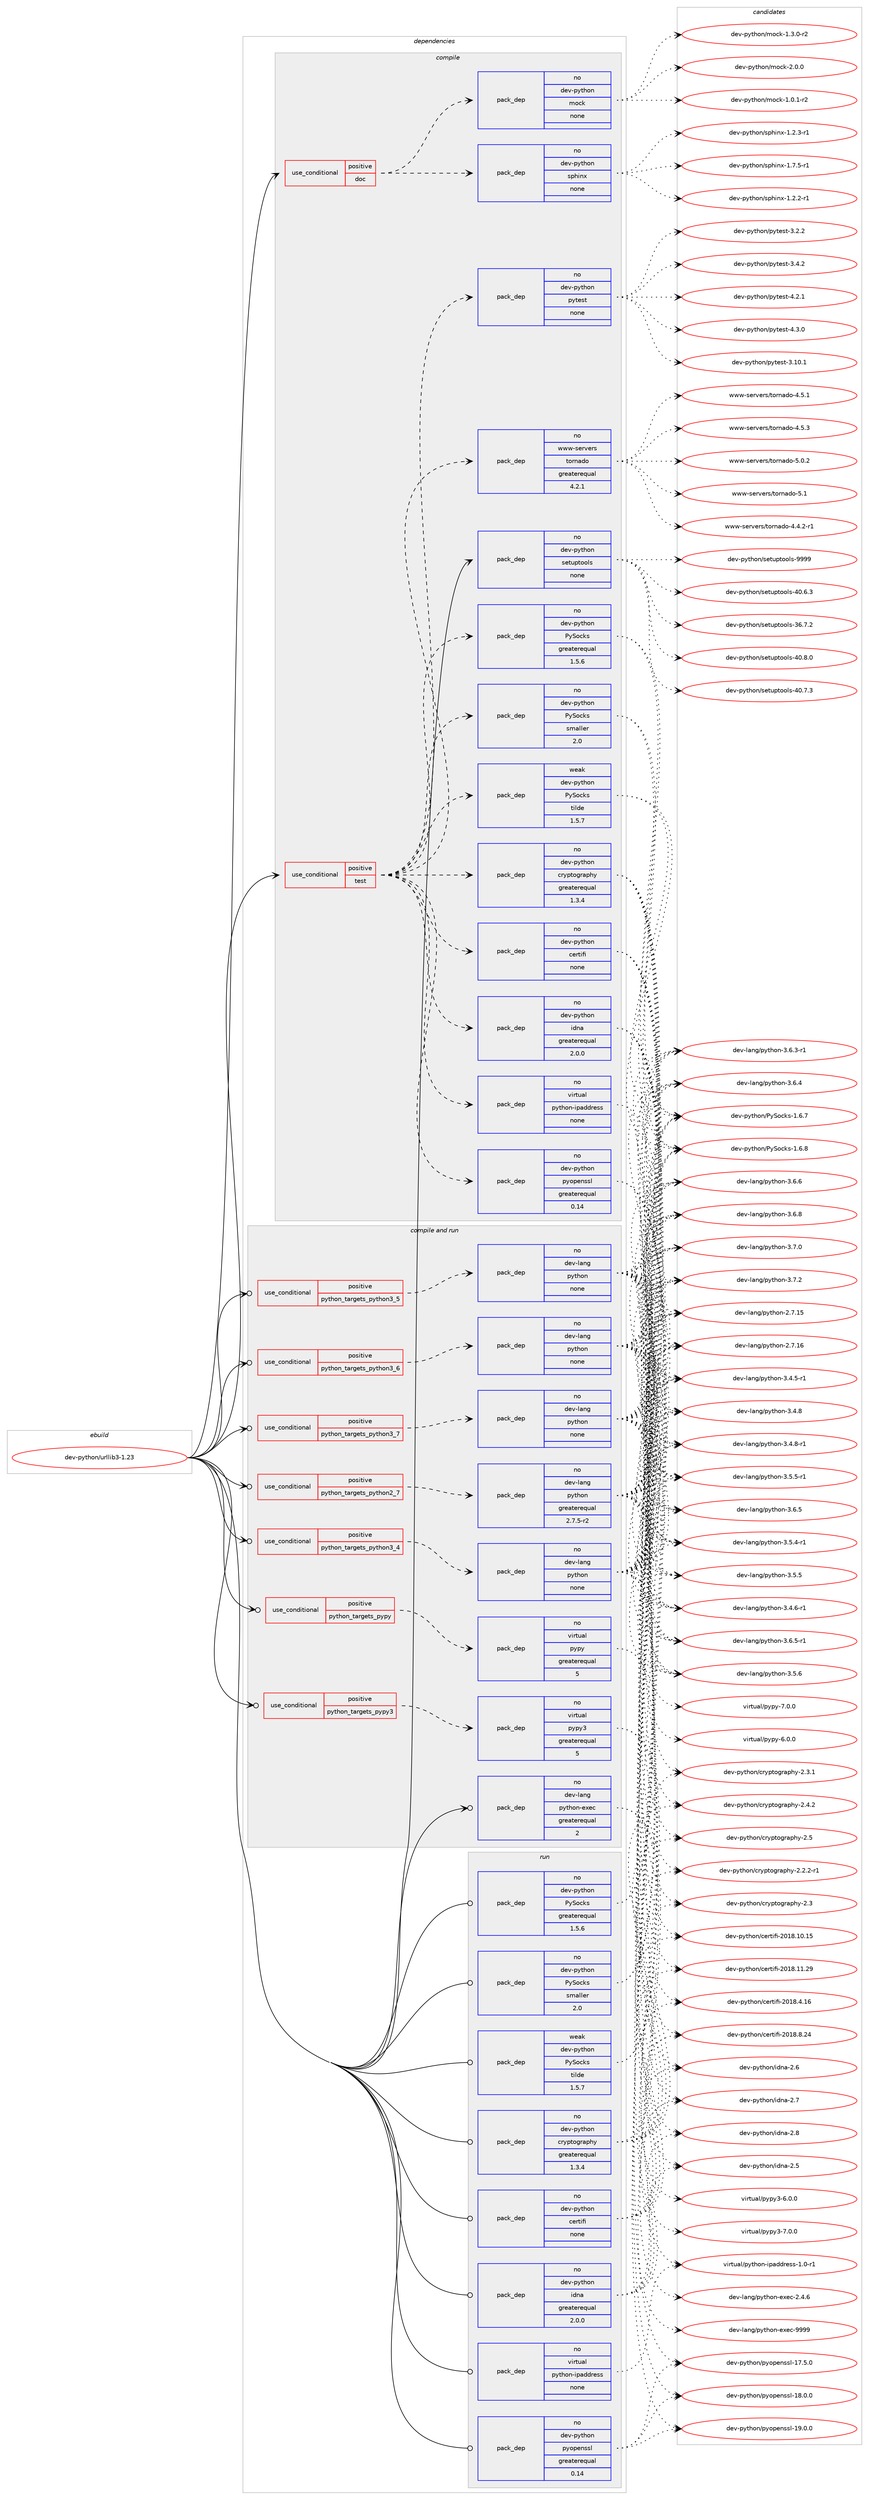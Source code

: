 digraph prolog {

# *************
# Graph options
# *************

newrank=true;
concentrate=true;
compound=true;
graph [rankdir=LR,fontname=Helvetica,fontsize=10,ranksep=1.5];#, ranksep=2.5, nodesep=0.2];
edge  [arrowhead=vee];
node  [fontname=Helvetica,fontsize=10];

# **********
# The ebuild
# **********

subgraph cluster_leftcol {
color=gray;
rank=same;
label=<<i>ebuild</i>>;
id [label="dev-python/urllib3-1.23", color=red, width=4, href="../dev-python/urllib3-1.23.svg"];
}

# ****************
# The dependencies
# ****************

subgraph cluster_midcol {
color=gray;
label=<<i>dependencies</i>>;
subgraph cluster_compile {
fillcolor="#eeeeee";
style=filled;
label=<<i>compile</i>>;
subgraph cond386317 {
dependency1446464 [label=<<TABLE BORDER="0" CELLBORDER="1" CELLSPACING="0" CELLPADDING="4"><TR><TD ROWSPAN="3" CELLPADDING="10">use_conditional</TD></TR><TR><TD>positive</TD></TR><TR><TD>doc</TD></TR></TABLE>>, shape=none, color=red];
subgraph pack1036778 {
dependency1446465 [label=<<TABLE BORDER="0" CELLBORDER="1" CELLSPACING="0" CELLPADDING="4" WIDTH="220"><TR><TD ROWSPAN="6" CELLPADDING="30">pack_dep</TD></TR><TR><TD WIDTH="110">no</TD></TR><TR><TD>dev-python</TD></TR><TR><TD>mock</TD></TR><TR><TD>none</TD></TR><TR><TD></TD></TR></TABLE>>, shape=none, color=blue];
}
dependency1446464:e -> dependency1446465:w [weight=20,style="dashed",arrowhead="vee"];
subgraph pack1036779 {
dependency1446466 [label=<<TABLE BORDER="0" CELLBORDER="1" CELLSPACING="0" CELLPADDING="4" WIDTH="220"><TR><TD ROWSPAN="6" CELLPADDING="30">pack_dep</TD></TR><TR><TD WIDTH="110">no</TD></TR><TR><TD>dev-python</TD></TR><TR><TD>sphinx</TD></TR><TR><TD>none</TD></TR><TR><TD></TD></TR></TABLE>>, shape=none, color=blue];
}
dependency1446464:e -> dependency1446466:w [weight=20,style="dashed",arrowhead="vee"];
}
id:e -> dependency1446464:w [weight=20,style="solid",arrowhead="vee"];
subgraph cond386318 {
dependency1446467 [label=<<TABLE BORDER="0" CELLBORDER="1" CELLSPACING="0" CELLPADDING="4"><TR><TD ROWSPAN="3" CELLPADDING="10">use_conditional</TD></TR><TR><TD>positive</TD></TR><TR><TD>test</TD></TR></TABLE>>, shape=none, color=red];
subgraph pack1036780 {
dependency1446468 [label=<<TABLE BORDER="0" CELLBORDER="1" CELLSPACING="0" CELLPADDING="4" WIDTH="220"><TR><TD ROWSPAN="6" CELLPADDING="30">pack_dep</TD></TR><TR><TD WIDTH="110">no</TD></TR><TR><TD>dev-python</TD></TR><TR><TD>PySocks</TD></TR><TR><TD>greaterequal</TD></TR><TR><TD>1.5.6</TD></TR></TABLE>>, shape=none, color=blue];
}
dependency1446467:e -> dependency1446468:w [weight=20,style="dashed",arrowhead="vee"];
subgraph pack1036781 {
dependency1446469 [label=<<TABLE BORDER="0" CELLBORDER="1" CELLSPACING="0" CELLPADDING="4" WIDTH="220"><TR><TD ROWSPAN="6" CELLPADDING="30">pack_dep</TD></TR><TR><TD WIDTH="110">weak</TD></TR><TR><TD>dev-python</TD></TR><TR><TD>PySocks</TD></TR><TR><TD>tilde</TD></TR><TR><TD>1.5.7</TD></TR></TABLE>>, shape=none, color=blue];
}
dependency1446467:e -> dependency1446469:w [weight=20,style="dashed",arrowhead="vee"];
subgraph pack1036782 {
dependency1446470 [label=<<TABLE BORDER="0" CELLBORDER="1" CELLSPACING="0" CELLPADDING="4" WIDTH="220"><TR><TD ROWSPAN="6" CELLPADDING="30">pack_dep</TD></TR><TR><TD WIDTH="110">no</TD></TR><TR><TD>dev-python</TD></TR><TR><TD>PySocks</TD></TR><TR><TD>smaller</TD></TR><TR><TD>2.0</TD></TR></TABLE>>, shape=none, color=blue];
}
dependency1446467:e -> dependency1446470:w [weight=20,style="dashed",arrowhead="vee"];
subgraph pack1036783 {
dependency1446471 [label=<<TABLE BORDER="0" CELLBORDER="1" CELLSPACING="0" CELLPADDING="4" WIDTH="220"><TR><TD ROWSPAN="6" CELLPADDING="30">pack_dep</TD></TR><TR><TD WIDTH="110">no</TD></TR><TR><TD>dev-python</TD></TR><TR><TD>certifi</TD></TR><TR><TD>none</TD></TR><TR><TD></TD></TR></TABLE>>, shape=none, color=blue];
}
dependency1446467:e -> dependency1446471:w [weight=20,style="dashed",arrowhead="vee"];
subgraph pack1036784 {
dependency1446472 [label=<<TABLE BORDER="0" CELLBORDER="1" CELLSPACING="0" CELLPADDING="4" WIDTH="220"><TR><TD ROWSPAN="6" CELLPADDING="30">pack_dep</TD></TR><TR><TD WIDTH="110">no</TD></TR><TR><TD>dev-python</TD></TR><TR><TD>cryptography</TD></TR><TR><TD>greaterequal</TD></TR><TR><TD>1.3.4</TD></TR></TABLE>>, shape=none, color=blue];
}
dependency1446467:e -> dependency1446472:w [weight=20,style="dashed",arrowhead="vee"];
subgraph pack1036785 {
dependency1446473 [label=<<TABLE BORDER="0" CELLBORDER="1" CELLSPACING="0" CELLPADDING="4" WIDTH="220"><TR><TD ROWSPAN="6" CELLPADDING="30">pack_dep</TD></TR><TR><TD WIDTH="110">no</TD></TR><TR><TD>dev-python</TD></TR><TR><TD>pyopenssl</TD></TR><TR><TD>greaterequal</TD></TR><TR><TD>0.14</TD></TR></TABLE>>, shape=none, color=blue];
}
dependency1446467:e -> dependency1446473:w [weight=20,style="dashed",arrowhead="vee"];
subgraph pack1036786 {
dependency1446474 [label=<<TABLE BORDER="0" CELLBORDER="1" CELLSPACING="0" CELLPADDING="4" WIDTH="220"><TR><TD ROWSPAN="6" CELLPADDING="30">pack_dep</TD></TR><TR><TD WIDTH="110">no</TD></TR><TR><TD>dev-python</TD></TR><TR><TD>idna</TD></TR><TR><TD>greaterequal</TD></TR><TR><TD>2.0.0</TD></TR></TABLE>>, shape=none, color=blue];
}
dependency1446467:e -> dependency1446474:w [weight=20,style="dashed",arrowhead="vee"];
subgraph pack1036787 {
dependency1446475 [label=<<TABLE BORDER="0" CELLBORDER="1" CELLSPACING="0" CELLPADDING="4" WIDTH="220"><TR><TD ROWSPAN="6" CELLPADDING="30">pack_dep</TD></TR><TR><TD WIDTH="110">no</TD></TR><TR><TD>virtual</TD></TR><TR><TD>python-ipaddress</TD></TR><TR><TD>none</TD></TR><TR><TD></TD></TR></TABLE>>, shape=none, color=blue];
}
dependency1446467:e -> dependency1446475:w [weight=20,style="dashed",arrowhead="vee"];
subgraph pack1036788 {
dependency1446476 [label=<<TABLE BORDER="0" CELLBORDER="1" CELLSPACING="0" CELLPADDING="4" WIDTH="220"><TR><TD ROWSPAN="6" CELLPADDING="30">pack_dep</TD></TR><TR><TD WIDTH="110">no</TD></TR><TR><TD>www-servers</TD></TR><TR><TD>tornado</TD></TR><TR><TD>greaterequal</TD></TR><TR><TD>4.2.1</TD></TR></TABLE>>, shape=none, color=blue];
}
dependency1446467:e -> dependency1446476:w [weight=20,style="dashed",arrowhead="vee"];
subgraph pack1036789 {
dependency1446477 [label=<<TABLE BORDER="0" CELLBORDER="1" CELLSPACING="0" CELLPADDING="4" WIDTH="220"><TR><TD ROWSPAN="6" CELLPADDING="30">pack_dep</TD></TR><TR><TD WIDTH="110">no</TD></TR><TR><TD>dev-python</TD></TR><TR><TD>pytest</TD></TR><TR><TD>none</TD></TR><TR><TD></TD></TR></TABLE>>, shape=none, color=blue];
}
dependency1446467:e -> dependency1446477:w [weight=20,style="dashed",arrowhead="vee"];
}
id:e -> dependency1446467:w [weight=20,style="solid",arrowhead="vee"];
subgraph pack1036790 {
dependency1446478 [label=<<TABLE BORDER="0" CELLBORDER="1" CELLSPACING="0" CELLPADDING="4" WIDTH="220"><TR><TD ROWSPAN="6" CELLPADDING="30">pack_dep</TD></TR><TR><TD WIDTH="110">no</TD></TR><TR><TD>dev-python</TD></TR><TR><TD>setuptools</TD></TR><TR><TD>none</TD></TR><TR><TD></TD></TR></TABLE>>, shape=none, color=blue];
}
id:e -> dependency1446478:w [weight=20,style="solid",arrowhead="vee"];
}
subgraph cluster_compileandrun {
fillcolor="#eeeeee";
style=filled;
label=<<i>compile and run</i>>;
subgraph cond386319 {
dependency1446479 [label=<<TABLE BORDER="0" CELLBORDER="1" CELLSPACING="0" CELLPADDING="4"><TR><TD ROWSPAN="3" CELLPADDING="10">use_conditional</TD></TR><TR><TD>positive</TD></TR><TR><TD>python_targets_pypy</TD></TR></TABLE>>, shape=none, color=red];
subgraph pack1036791 {
dependency1446480 [label=<<TABLE BORDER="0" CELLBORDER="1" CELLSPACING="0" CELLPADDING="4" WIDTH="220"><TR><TD ROWSPAN="6" CELLPADDING="30">pack_dep</TD></TR><TR><TD WIDTH="110">no</TD></TR><TR><TD>virtual</TD></TR><TR><TD>pypy</TD></TR><TR><TD>greaterequal</TD></TR><TR><TD>5</TD></TR></TABLE>>, shape=none, color=blue];
}
dependency1446479:e -> dependency1446480:w [weight=20,style="dashed",arrowhead="vee"];
}
id:e -> dependency1446479:w [weight=20,style="solid",arrowhead="odotvee"];
subgraph cond386320 {
dependency1446481 [label=<<TABLE BORDER="0" CELLBORDER="1" CELLSPACING="0" CELLPADDING="4"><TR><TD ROWSPAN="3" CELLPADDING="10">use_conditional</TD></TR><TR><TD>positive</TD></TR><TR><TD>python_targets_pypy3</TD></TR></TABLE>>, shape=none, color=red];
subgraph pack1036792 {
dependency1446482 [label=<<TABLE BORDER="0" CELLBORDER="1" CELLSPACING="0" CELLPADDING="4" WIDTH="220"><TR><TD ROWSPAN="6" CELLPADDING="30">pack_dep</TD></TR><TR><TD WIDTH="110">no</TD></TR><TR><TD>virtual</TD></TR><TR><TD>pypy3</TD></TR><TR><TD>greaterequal</TD></TR><TR><TD>5</TD></TR></TABLE>>, shape=none, color=blue];
}
dependency1446481:e -> dependency1446482:w [weight=20,style="dashed",arrowhead="vee"];
}
id:e -> dependency1446481:w [weight=20,style="solid",arrowhead="odotvee"];
subgraph cond386321 {
dependency1446483 [label=<<TABLE BORDER="0" CELLBORDER="1" CELLSPACING="0" CELLPADDING="4"><TR><TD ROWSPAN="3" CELLPADDING="10">use_conditional</TD></TR><TR><TD>positive</TD></TR><TR><TD>python_targets_python2_7</TD></TR></TABLE>>, shape=none, color=red];
subgraph pack1036793 {
dependency1446484 [label=<<TABLE BORDER="0" CELLBORDER="1" CELLSPACING="0" CELLPADDING="4" WIDTH="220"><TR><TD ROWSPAN="6" CELLPADDING="30">pack_dep</TD></TR><TR><TD WIDTH="110">no</TD></TR><TR><TD>dev-lang</TD></TR><TR><TD>python</TD></TR><TR><TD>greaterequal</TD></TR><TR><TD>2.7.5-r2</TD></TR></TABLE>>, shape=none, color=blue];
}
dependency1446483:e -> dependency1446484:w [weight=20,style="dashed",arrowhead="vee"];
}
id:e -> dependency1446483:w [weight=20,style="solid",arrowhead="odotvee"];
subgraph cond386322 {
dependency1446485 [label=<<TABLE BORDER="0" CELLBORDER="1" CELLSPACING="0" CELLPADDING="4"><TR><TD ROWSPAN="3" CELLPADDING="10">use_conditional</TD></TR><TR><TD>positive</TD></TR><TR><TD>python_targets_python3_4</TD></TR></TABLE>>, shape=none, color=red];
subgraph pack1036794 {
dependency1446486 [label=<<TABLE BORDER="0" CELLBORDER="1" CELLSPACING="0" CELLPADDING="4" WIDTH="220"><TR><TD ROWSPAN="6" CELLPADDING="30">pack_dep</TD></TR><TR><TD WIDTH="110">no</TD></TR><TR><TD>dev-lang</TD></TR><TR><TD>python</TD></TR><TR><TD>none</TD></TR><TR><TD></TD></TR></TABLE>>, shape=none, color=blue];
}
dependency1446485:e -> dependency1446486:w [weight=20,style="dashed",arrowhead="vee"];
}
id:e -> dependency1446485:w [weight=20,style="solid",arrowhead="odotvee"];
subgraph cond386323 {
dependency1446487 [label=<<TABLE BORDER="0" CELLBORDER="1" CELLSPACING="0" CELLPADDING="4"><TR><TD ROWSPAN="3" CELLPADDING="10">use_conditional</TD></TR><TR><TD>positive</TD></TR><TR><TD>python_targets_python3_5</TD></TR></TABLE>>, shape=none, color=red];
subgraph pack1036795 {
dependency1446488 [label=<<TABLE BORDER="0" CELLBORDER="1" CELLSPACING="0" CELLPADDING="4" WIDTH="220"><TR><TD ROWSPAN="6" CELLPADDING="30">pack_dep</TD></TR><TR><TD WIDTH="110">no</TD></TR><TR><TD>dev-lang</TD></TR><TR><TD>python</TD></TR><TR><TD>none</TD></TR><TR><TD></TD></TR></TABLE>>, shape=none, color=blue];
}
dependency1446487:e -> dependency1446488:w [weight=20,style="dashed",arrowhead="vee"];
}
id:e -> dependency1446487:w [weight=20,style="solid",arrowhead="odotvee"];
subgraph cond386324 {
dependency1446489 [label=<<TABLE BORDER="0" CELLBORDER="1" CELLSPACING="0" CELLPADDING="4"><TR><TD ROWSPAN="3" CELLPADDING="10">use_conditional</TD></TR><TR><TD>positive</TD></TR><TR><TD>python_targets_python3_6</TD></TR></TABLE>>, shape=none, color=red];
subgraph pack1036796 {
dependency1446490 [label=<<TABLE BORDER="0" CELLBORDER="1" CELLSPACING="0" CELLPADDING="4" WIDTH="220"><TR><TD ROWSPAN="6" CELLPADDING="30">pack_dep</TD></TR><TR><TD WIDTH="110">no</TD></TR><TR><TD>dev-lang</TD></TR><TR><TD>python</TD></TR><TR><TD>none</TD></TR><TR><TD></TD></TR></TABLE>>, shape=none, color=blue];
}
dependency1446489:e -> dependency1446490:w [weight=20,style="dashed",arrowhead="vee"];
}
id:e -> dependency1446489:w [weight=20,style="solid",arrowhead="odotvee"];
subgraph cond386325 {
dependency1446491 [label=<<TABLE BORDER="0" CELLBORDER="1" CELLSPACING="0" CELLPADDING="4"><TR><TD ROWSPAN="3" CELLPADDING="10">use_conditional</TD></TR><TR><TD>positive</TD></TR><TR><TD>python_targets_python3_7</TD></TR></TABLE>>, shape=none, color=red];
subgraph pack1036797 {
dependency1446492 [label=<<TABLE BORDER="0" CELLBORDER="1" CELLSPACING="0" CELLPADDING="4" WIDTH="220"><TR><TD ROWSPAN="6" CELLPADDING="30">pack_dep</TD></TR><TR><TD WIDTH="110">no</TD></TR><TR><TD>dev-lang</TD></TR><TR><TD>python</TD></TR><TR><TD>none</TD></TR><TR><TD></TD></TR></TABLE>>, shape=none, color=blue];
}
dependency1446491:e -> dependency1446492:w [weight=20,style="dashed",arrowhead="vee"];
}
id:e -> dependency1446491:w [weight=20,style="solid",arrowhead="odotvee"];
subgraph pack1036798 {
dependency1446493 [label=<<TABLE BORDER="0" CELLBORDER="1" CELLSPACING="0" CELLPADDING="4" WIDTH="220"><TR><TD ROWSPAN="6" CELLPADDING="30">pack_dep</TD></TR><TR><TD WIDTH="110">no</TD></TR><TR><TD>dev-lang</TD></TR><TR><TD>python-exec</TD></TR><TR><TD>greaterequal</TD></TR><TR><TD>2</TD></TR></TABLE>>, shape=none, color=blue];
}
id:e -> dependency1446493:w [weight=20,style="solid",arrowhead="odotvee"];
}
subgraph cluster_run {
fillcolor="#eeeeee";
style=filled;
label=<<i>run</i>>;
subgraph pack1036799 {
dependency1446494 [label=<<TABLE BORDER="0" CELLBORDER="1" CELLSPACING="0" CELLPADDING="4" WIDTH="220"><TR><TD ROWSPAN="6" CELLPADDING="30">pack_dep</TD></TR><TR><TD WIDTH="110">no</TD></TR><TR><TD>dev-python</TD></TR><TR><TD>PySocks</TD></TR><TR><TD>greaterequal</TD></TR><TR><TD>1.5.6</TD></TR></TABLE>>, shape=none, color=blue];
}
id:e -> dependency1446494:w [weight=20,style="solid",arrowhead="odot"];
subgraph pack1036800 {
dependency1446495 [label=<<TABLE BORDER="0" CELLBORDER="1" CELLSPACING="0" CELLPADDING="4" WIDTH="220"><TR><TD ROWSPAN="6" CELLPADDING="30">pack_dep</TD></TR><TR><TD WIDTH="110">no</TD></TR><TR><TD>dev-python</TD></TR><TR><TD>PySocks</TD></TR><TR><TD>smaller</TD></TR><TR><TD>2.0</TD></TR></TABLE>>, shape=none, color=blue];
}
id:e -> dependency1446495:w [weight=20,style="solid",arrowhead="odot"];
subgraph pack1036801 {
dependency1446496 [label=<<TABLE BORDER="0" CELLBORDER="1" CELLSPACING="0" CELLPADDING="4" WIDTH="220"><TR><TD ROWSPAN="6" CELLPADDING="30">pack_dep</TD></TR><TR><TD WIDTH="110">no</TD></TR><TR><TD>dev-python</TD></TR><TR><TD>certifi</TD></TR><TR><TD>none</TD></TR><TR><TD></TD></TR></TABLE>>, shape=none, color=blue];
}
id:e -> dependency1446496:w [weight=20,style="solid",arrowhead="odot"];
subgraph pack1036802 {
dependency1446497 [label=<<TABLE BORDER="0" CELLBORDER="1" CELLSPACING="0" CELLPADDING="4" WIDTH="220"><TR><TD ROWSPAN="6" CELLPADDING="30">pack_dep</TD></TR><TR><TD WIDTH="110">no</TD></TR><TR><TD>dev-python</TD></TR><TR><TD>cryptography</TD></TR><TR><TD>greaterequal</TD></TR><TR><TD>1.3.4</TD></TR></TABLE>>, shape=none, color=blue];
}
id:e -> dependency1446497:w [weight=20,style="solid",arrowhead="odot"];
subgraph pack1036803 {
dependency1446498 [label=<<TABLE BORDER="0" CELLBORDER="1" CELLSPACING="0" CELLPADDING="4" WIDTH="220"><TR><TD ROWSPAN="6" CELLPADDING="30">pack_dep</TD></TR><TR><TD WIDTH="110">no</TD></TR><TR><TD>dev-python</TD></TR><TR><TD>idna</TD></TR><TR><TD>greaterequal</TD></TR><TR><TD>2.0.0</TD></TR></TABLE>>, shape=none, color=blue];
}
id:e -> dependency1446498:w [weight=20,style="solid",arrowhead="odot"];
subgraph pack1036804 {
dependency1446499 [label=<<TABLE BORDER="0" CELLBORDER="1" CELLSPACING="0" CELLPADDING="4" WIDTH="220"><TR><TD ROWSPAN="6" CELLPADDING="30">pack_dep</TD></TR><TR><TD WIDTH="110">no</TD></TR><TR><TD>dev-python</TD></TR><TR><TD>pyopenssl</TD></TR><TR><TD>greaterequal</TD></TR><TR><TD>0.14</TD></TR></TABLE>>, shape=none, color=blue];
}
id:e -> dependency1446499:w [weight=20,style="solid",arrowhead="odot"];
subgraph pack1036805 {
dependency1446500 [label=<<TABLE BORDER="0" CELLBORDER="1" CELLSPACING="0" CELLPADDING="4" WIDTH="220"><TR><TD ROWSPAN="6" CELLPADDING="30">pack_dep</TD></TR><TR><TD WIDTH="110">no</TD></TR><TR><TD>virtual</TD></TR><TR><TD>python-ipaddress</TD></TR><TR><TD>none</TD></TR><TR><TD></TD></TR></TABLE>>, shape=none, color=blue];
}
id:e -> dependency1446500:w [weight=20,style="solid",arrowhead="odot"];
subgraph pack1036806 {
dependency1446501 [label=<<TABLE BORDER="0" CELLBORDER="1" CELLSPACING="0" CELLPADDING="4" WIDTH="220"><TR><TD ROWSPAN="6" CELLPADDING="30">pack_dep</TD></TR><TR><TD WIDTH="110">weak</TD></TR><TR><TD>dev-python</TD></TR><TR><TD>PySocks</TD></TR><TR><TD>tilde</TD></TR><TR><TD>1.5.7</TD></TR></TABLE>>, shape=none, color=blue];
}
id:e -> dependency1446501:w [weight=20,style="solid",arrowhead="odot"];
}
}

# **************
# The candidates
# **************

subgraph cluster_choices {
rank=same;
color=gray;
label=<<i>candidates</i>>;

subgraph choice1036778 {
color=black;
nodesep=1;
choice1001011184511212111610411111047109111991074549464846494511450 [label="dev-python/mock-1.0.1-r2", color=red, width=4,href="../dev-python/mock-1.0.1-r2.svg"];
choice1001011184511212111610411111047109111991074549465146484511450 [label="dev-python/mock-1.3.0-r2", color=red, width=4,href="../dev-python/mock-1.3.0-r2.svg"];
choice100101118451121211161041111104710911199107455046484648 [label="dev-python/mock-2.0.0", color=red, width=4,href="../dev-python/mock-2.0.0.svg"];
dependency1446465:e -> choice1001011184511212111610411111047109111991074549464846494511450:w [style=dotted,weight="100"];
dependency1446465:e -> choice1001011184511212111610411111047109111991074549465146484511450:w [style=dotted,weight="100"];
dependency1446465:e -> choice100101118451121211161041111104710911199107455046484648:w [style=dotted,weight="100"];
}
subgraph choice1036779 {
color=black;
nodesep=1;
choice10010111845112121116104111110471151121041051101204549465046504511449 [label="dev-python/sphinx-1.2.2-r1", color=red, width=4,href="../dev-python/sphinx-1.2.2-r1.svg"];
choice10010111845112121116104111110471151121041051101204549465046514511449 [label="dev-python/sphinx-1.2.3-r1", color=red, width=4,href="../dev-python/sphinx-1.2.3-r1.svg"];
choice10010111845112121116104111110471151121041051101204549465546534511449 [label="dev-python/sphinx-1.7.5-r1", color=red, width=4,href="../dev-python/sphinx-1.7.5-r1.svg"];
dependency1446466:e -> choice10010111845112121116104111110471151121041051101204549465046504511449:w [style=dotted,weight="100"];
dependency1446466:e -> choice10010111845112121116104111110471151121041051101204549465046514511449:w [style=dotted,weight="100"];
dependency1446466:e -> choice10010111845112121116104111110471151121041051101204549465546534511449:w [style=dotted,weight="100"];
}
subgraph choice1036780 {
color=black;
nodesep=1;
choice1001011184511212111610411111047801218311199107115454946544655 [label="dev-python/PySocks-1.6.7", color=red, width=4,href="../dev-python/PySocks-1.6.7.svg"];
choice1001011184511212111610411111047801218311199107115454946544656 [label="dev-python/PySocks-1.6.8", color=red, width=4,href="../dev-python/PySocks-1.6.8.svg"];
dependency1446468:e -> choice1001011184511212111610411111047801218311199107115454946544655:w [style=dotted,weight="100"];
dependency1446468:e -> choice1001011184511212111610411111047801218311199107115454946544656:w [style=dotted,weight="100"];
}
subgraph choice1036781 {
color=black;
nodesep=1;
choice1001011184511212111610411111047801218311199107115454946544655 [label="dev-python/PySocks-1.6.7", color=red, width=4,href="../dev-python/PySocks-1.6.7.svg"];
choice1001011184511212111610411111047801218311199107115454946544656 [label="dev-python/PySocks-1.6.8", color=red, width=4,href="../dev-python/PySocks-1.6.8.svg"];
dependency1446469:e -> choice1001011184511212111610411111047801218311199107115454946544655:w [style=dotted,weight="100"];
dependency1446469:e -> choice1001011184511212111610411111047801218311199107115454946544656:w [style=dotted,weight="100"];
}
subgraph choice1036782 {
color=black;
nodesep=1;
choice1001011184511212111610411111047801218311199107115454946544655 [label="dev-python/PySocks-1.6.7", color=red, width=4,href="../dev-python/PySocks-1.6.7.svg"];
choice1001011184511212111610411111047801218311199107115454946544656 [label="dev-python/PySocks-1.6.8", color=red, width=4,href="../dev-python/PySocks-1.6.8.svg"];
dependency1446470:e -> choice1001011184511212111610411111047801218311199107115454946544655:w [style=dotted,weight="100"];
dependency1446470:e -> choice1001011184511212111610411111047801218311199107115454946544656:w [style=dotted,weight="100"];
}
subgraph choice1036783 {
color=black;
nodesep=1;
choice1001011184511212111610411111047991011141161051021054550484956464948464953 [label="dev-python/certifi-2018.10.15", color=red, width=4,href="../dev-python/certifi-2018.10.15.svg"];
choice1001011184511212111610411111047991011141161051021054550484956464949465057 [label="dev-python/certifi-2018.11.29", color=red, width=4,href="../dev-python/certifi-2018.11.29.svg"];
choice10010111845112121116104111110479910111411610510210545504849564652464954 [label="dev-python/certifi-2018.4.16", color=red, width=4,href="../dev-python/certifi-2018.4.16.svg"];
choice10010111845112121116104111110479910111411610510210545504849564656465052 [label="dev-python/certifi-2018.8.24", color=red, width=4,href="../dev-python/certifi-2018.8.24.svg"];
dependency1446471:e -> choice1001011184511212111610411111047991011141161051021054550484956464948464953:w [style=dotted,weight="100"];
dependency1446471:e -> choice1001011184511212111610411111047991011141161051021054550484956464949465057:w [style=dotted,weight="100"];
dependency1446471:e -> choice10010111845112121116104111110479910111411610510210545504849564652464954:w [style=dotted,weight="100"];
dependency1446471:e -> choice10010111845112121116104111110479910111411610510210545504849564656465052:w [style=dotted,weight="100"];
}
subgraph choice1036784 {
color=black;
nodesep=1;
choice100101118451121211161041111104799114121112116111103114971121041214550465046504511449 [label="dev-python/cryptography-2.2.2-r1", color=red, width=4,href="../dev-python/cryptography-2.2.2-r1.svg"];
choice1001011184511212111610411111047991141211121161111031149711210412145504651 [label="dev-python/cryptography-2.3", color=red, width=4,href="../dev-python/cryptography-2.3.svg"];
choice10010111845112121116104111110479911412111211611110311497112104121455046514649 [label="dev-python/cryptography-2.3.1", color=red, width=4,href="../dev-python/cryptography-2.3.1.svg"];
choice10010111845112121116104111110479911412111211611110311497112104121455046524650 [label="dev-python/cryptography-2.4.2", color=red, width=4,href="../dev-python/cryptography-2.4.2.svg"];
choice1001011184511212111610411111047991141211121161111031149711210412145504653 [label="dev-python/cryptography-2.5", color=red, width=4,href="../dev-python/cryptography-2.5.svg"];
dependency1446472:e -> choice100101118451121211161041111104799114121112116111103114971121041214550465046504511449:w [style=dotted,weight="100"];
dependency1446472:e -> choice1001011184511212111610411111047991141211121161111031149711210412145504651:w [style=dotted,weight="100"];
dependency1446472:e -> choice10010111845112121116104111110479911412111211611110311497112104121455046514649:w [style=dotted,weight="100"];
dependency1446472:e -> choice10010111845112121116104111110479911412111211611110311497112104121455046524650:w [style=dotted,weight="100"];
dependency1446472:e -> choice1001011184511212111610411111047991141211121161111031149711210412145504653:w [style=dotted,weight="100"];
}
subgraph choice1036785 {
color=black;
nodesep=1;
choice100101118451121211161041111104711212111111210111011511510845495546534648 [label="dev-python/pyopenssl-17.5.0", color=red, width=4,href="../dev-python/pyopenssl-17.5.0.svg"];
choice100101118451121211161041111104711212111111210111011511510845495646484648 [label="dev-python/pyopenssl-18.0.0", color=red, width=4,href="../dev-python/pyopenssl-18.0.0.svg"];
choice100101118451121211161041111104711212111111210111011511510845495746484648 [label="dev-python/pyopenssl-19.0.0", color=red, width=4,href="../dev-python/pyopenssl-19.0.0.svg"];
dependency1446473:e -> choice100101118451121211161041111104711212111111210111011511510845495546534648:w [style=dotted,weight="100"];
dependency1446473:e -> choice100101118451121211161041111104711212111111210111011511510845495646484648:w [style=dotted,weight="100"];
dependency1446473:e -> choice100101118451121211161041111104711212111111210111011511510845495746484648:w [style=dotted,weight="100"];
}
subgraph choice1036786 {
color=black;
nodesep=1;
choice10010111845112121116104111110471051001109745504653 [label="dev-python/idna-2.5", color=red, width=4,href="../dev-python/idna-2.5.svg"];
choice10010111845112121116104111110471051001109745504654 [label="dev-python/idna-2.6", color=red, width=4,href="../dev-python/idna-2.6.svg"];
choice10010111845112121116104111110471051001109745504655 [label="dev-python/idna-2.7", color=red, width=4,href="../dev-python/idna-2.7.svg"];
choice10010111845112121116104111110471051001109745504656 [label="dev-python/idna-2.8", color=red, width=4,href="../dev-python/idna-2.8.svg"];
dependency1446474:e -> choice10010111845112121116104111110471051001109745504653:w [style=dotted,weight="100"];
dependency1446474:e -> choice10010111845112121116104111110471051001109745504654:w [style=dotted,weight="100"];
dependency1446474:e -> choice10010111845112121116104111110471051001109745504655:w [style=dotted,weight="100"];
dependency1446474:e -> choice10010111845112121116104111110471051001109745504656:w [style=dotted,weight="100"];
}
subgraph choice1036787 {
color=black;
nodesep=1;
choice11810511411611797108471121211161041111104510511297100100114101115115454946484511449 [label="virtual/python-ipaddress-1.0-r1", color=red, width=4,href="../virtual/python-ipaddress-1.0-r1.svg"];
dependency1446475:e -> choice11810511411611797108471121211161041111104510511297100100114101115115454946484511449:w [style=dotted,weight="100"];
}
subgraph choice1036788 {
color=black;
nodesep=1;
choice1191191194511510111411810111411547116111114110971001114552465246504511449 [label="www-servers/tornado-4.4.2-r1", color=red, width=4,href="../www-servers/tornado-4.4.2-r1.svg"];
choice119119119451151011141181011141154711611111411097100111455246534649 [label="www-servers/tornado-4.5.1", color=red, width=4,href="../www-servers/tornado-4.5.1.svg"];
choice119119119451151011141181011141154711611111411097100111455246534651 [label="www-servers/tornado-4.5.3", color=red, width=4,href="../www-servers/tornado-4.5.3.svg"];
choice119119119451151011141181011141154711611111411097100111455346484650 [label="www-servers/tornado-5.0.2", color=red, width=4,href="../www-servers/tornado-5.0.2.svg"];
choice11911911945115101114118101114115471161111141109710011145534649 [label="www-servers/tornado-5.1", color=red, width=4,href="../www-servers/tornado-5.1.svg"];
dependency1446476:e -> choice1191191194511510111411810111411547116111114110971001114552465246504511449:w [style=dotted,weight="100"];
dependency1446476:e -> choice119119119451151011141181011141154711611111411097100111455246534649:w [style=dotted,weight="100"];
dependency1446476:e -> choice119119119451151011141181011141154711611111411097100111455246534651:w [style=dotted,weight="100"];
dependency1446476:e -> choice119119119451151011141181011141154711611111411097100111455346484650:w [style=dotted,weight="100"];
dependency1446476:e -> choice11911911945115101114118101114115471161111141109710011145534649:w [style=dotted,weight="100"];
}
subgraph choice1036789 {
color=black;
nodesep=1;
choice100101118451121211161041111104711212111610111511645514649484649 [label="dev-python/pytest-3.10.1", color=red, width=4,href="../dev-python/pytest-3.10.1.svg"];
choice1001011184511212111610411111047112121116101115116455146504650 [label="dev-python/pytest-3.2.2", color=red, width=4,href="../dev-python/pytest-3.2.2.svg"];
choice1001011184511212111610411111047112121116101115116455146524650 [label="dev-python/pytest-3.4.2", color=red, width=4,href="../dev-python/pytest-3.4.2.svg"];
choice1001011184511212111610411111047112121116101115116455246504649 [label="dev-python/pytest-4.2.1", color=red, width=4,href="../dev-python/pytest-4.2.1.svg"];
choice1001011184511212111610411111047112121116101115116455246514648 [label="dev-python/pytest-4.3.0", color=red, width=4,href="../dev-python/pytest-4.3.0.svg"];
dependency1446477:e -> choice100101118451121211161041111104711212111610111511645514649484649:w [style=dotted,weight="100"];
dependency1446477:e -> choice1001011184511212111610411111047112121116101115116455146504650:w [style=dotted,weight="100"];
dependency1446477:e -> choice1001011184511212111610411111047112121116101115116455146524650:w [style=dotted,weight="100"];
dependency1446477:e -> choice1001011184511212111610411111047112121116101115116455246504649:w [style=dotted,weight="100"];
dependency1446477:e -> choice1001011184511212111610411111047112121116101115116455246514648:w [style=dotted,weight="100"];
}
subgraph choice1036790 {
color=black;
nodesep=1;
choice100101118451121211161041111104711510111611711211611111110811545515446554650 [label="dev-python/setuptools-36.7.2", color=red, width=4,href="../dev-python/setuptools-36.7.2.svg"];
choice100101118451121211161041111104711510111611711211611111110811545524846544651 [label="dev-python/setuptools-40.6.3", color=red, width=4,href="../dev-python/setuptools-40.6.3.svg"];
choice100101118451121211161041111104711510111611711211611111110811545524846554651 [label="dev-python/setuptools-40.7.3", color=red, width=4,href="../dev-python/setuptools-40.7.3.svg"];
choice100101118451121211161041111104711510111611711211611111110811545524846564648 [label="dev-python/setuptools-40.8.0", color=red, width=4,href="../dev-python/setuptools-40.8.0.svg"];
choice10010111845112121116104111110471151011161171121161111111081154557575757 [label="dev-python/setuptools-9999", color=red, width=4,href="../dev-python/setuptools-9999.svg"];
dependency1446478:e -> choice100101118451121211161041111104711510111611711211611111110811545515446554650:w [style=dotted,weight="100"];
dependency1446478:e -> choice100101118451121211161041111104711510111611711211611111110811545524846544651:w [style=dotted,weight="100"];
dependency1446478:e -> choice100101118451121211161041111104711510111611711211611111110811545524846554651:w [style=dotted,weight="100"];
dependency1446478:e -> choice100101118451121211161041111104711510111611711211611111110811545524846564648:w [style=dotted,weight="100"];
dependency1446478:e -> choice10010111845112121116104111110471151011161171121161111111081154557575757:w [style=dotted,weight="100"];
}
subgraph choice1036791 {
color=black;
nodesep=1;
choice1181051141161179710847112121112121455446484648 [label="virtual/pypy-6.0.0", color=red, width=4,href="../virtual/pypy-6.0.0.svg"];
choice1181051141161179710847112121112121455546484648 [label="virtual/pypy-7.0.0", color=red, width=4,href="../virtual/pypy-7.0.0.svg"];
dependency1446480:e -> choice1181051141161179710847112121112121455446484648:w [style=dotted,weight="100"];
dependency1446480:e -> choice1181051141161179710847112121112121455546484648:w [style=dotted,weight="100"];
}
subgraph choice1036792 {
color=black;
nodesep=1;
choice118105114116117971084711212111212151455446484648 [label="virtual/pypy3-6.0.0", color=red, width=4,href="../virtual/pypy3-6.0.0.svg"];
choice118105114116117971084711212111212151455546484648 [label="virtual/pypy3-7.0.0", color=red, width=4,href="../virtual/pypy3-7.0.0.svg"];
dependency1446482:e -> choice118105114116117971084711212111212151455446484648:w [style=dotted,weight="100"];
dependency1446482:e -> choice118105114116117971084711212111212151455546484648:w [style=dotted,weight="100"];
}
subgraph choice1036793 {
color=black;
nodesep=1;
choice10010111845108971101034711212111610411111045504655464953 [label="dev-lang/python-2.7.15", color=red, width=4,href="../dev-lang/python-2.7.15.svg"];
choice10010111845108971101034711212111610411111045504655464954 [label="dev-lang/python-2.7.16", color=red, width=4,href="../dev-lang/python-2.7.16.svg"];
choice1001011184510897110103471121211161041111104551465246534511449 [label="dev-lang/python-3.4.5-r1", color=red, width=4,href="../dev-lang/python-3.4.5-r1.svg"];
choice1001011184510897110103471121211161041111104551465246544511449 [label="dev-lang/python-3.4.6-r1", color=red, width=4,href="../dev-lang/python-3.4.6-r1.svg"];
choice100101118451089711010347112121116104111110455146524656 [label="dev-lang/python-3.4.8", color=red, width=4,href="../dev-lang/python-3.4.8.svg"];
choice1001011184510897110103471121211161041111104551465246564511449 [label="dev-lang/python-3.4.8-r1", color=red, width=4,href="../dev-lang/python-3.4.8-r1.svg"];
choice1001011184510897110103471121211161041111104551465346524511449 [label="dev-lang/python-3.5.4-r1", color=red, width=4,href="../dev-lang/python-3.5.4-r1.svg"];
choice100101118451089711010347112121116104111110455146534653 [label="dev-lang/python-3.5.5", color=red, width=4,href="../dev-lang/python-3.5.5.svg"];
choice1001011184510897110103471121211161041111104551465346534511449 [label="dev-lang/python-3.5.5-r1", color=red, width=4,href="../dev-lang/python-3.5.5-r1.svg"];
choice100101118451089711010347112121116104111110455146534654 [label="dev-lang/python-3.5.6", color=red, width=4,href="../dev-lang/python-3.5.6.svg"];
choice1001011184510897110103471121211161041111104551465446514511449 [label="dev-lang/python-3.6.3-r1", color=red, width=4,href="../dev-lang/python-3.6.3-r1.svg"];
choice100101118451089711010347112121116104111110455146544652 [label="dev-lang/python-3.6.4", color=red, width=4,href="../dev-lang/python-3.6.4.svg"];
choice100101118451089711010347112121116104111110455146544653 [label="dev-lang/python-3.6.5", color=red, width=4,href="../dev-lang/python-3.6.5.svg"];
choice1001011184510897110103471121211161041111104551465446534511449 [label="dev-lang/python-3.6.5-r1", color=red, width=4,href="../dev-lang/python-3.6.5-r1.svg"];
choice100101118451089711010347112121116104111110455146544654 [label="dev-lang/python-3.6.6", color=red, width=4,href="../dev-lang/python-3.6.6.svg"];
choice100101118451089711010347112121116104111110455146544656 [label="dev-lang/python-3.6.8", color=red, width=4,href="../dev-lang/python-3.6.8.svg"];
choice100101118451089711010347112121116104111110455146554648 [label="dev-lang/python-3.7.0", color=red, width=4,href="../dev-lang/python-3.7.0.svg"];
choice100101118451089711010347112121116104111110455146554650 [label="dev-lang/python-3.7.2", color=red, width=4,href="../dev-lang/python-3.7.2.svg"];
dependency1446484:e -> choice10010111845108971101034711212111610411111045504655464953:w [style=dotted,weight="100"];
dependency1446484:e -> choice10010111845108971101034711212111610411111045504655464954:w [style=dotted,weight="100"];
dependency1446484:e -> choice1001011184510897110103471121211161041111104551465246534511449:w [style=dotted,weight="100"];
dependency1446484:e -> choice1001011184510897110103471121211161041111104551465246544511449:w [style=dotted,weight="100"];
dependency1446484:e -> choice100101118451089711010347112121116104111110455146524656:w [style=dotted,weight="100"];
dependency1446484:e -> choice1001011184510897110103471121211161041111104551465246564511449:w [style=dotted,weight="100"];
dependency1446484:e -> choice1001011184510897110103471121211161041111104551465346524511449:w [style=dotted,weight="100"];
dependency1446484:e -> choice100101118451089711010347112121116104111110455146534653:w [style=dotted,weight="100"];
dependency1446484:e -> choice1001011184510897110103471121211161041111104551465346534511449:w [style=dotted,weight="100"];
dependency1446484:e -> choice100101118451089711010347112121116104111110455146534654:w [style=dotted,weight="100"];
dependency1446484:e -> choice1001011184510897110103471121211161041111104551465446514511449:w [style=dotted,weight="100"];
dependency1446484:e -> choice100101118451089711010347112121116104111110455146544652:w [style=dotted,weight="100"];
dependency1446484:e -> choice100101118451089711010347112121116104111110455146544653:w [style=dotted,weight="100"];
dependency1446484:e -> choice1001011184510897110103471121211161041111104551465446534511449:w [style=dotted,weight="100"];
dependency1446484:e -> choice100101118451089711010347112121116104111110455146544654:w [style=dotted,weight="100"];
dependency1446484:e -> choice100101118451089711010347112121116104111110455146544656:w [style=dotted,weight="100"];
dependency1446484:e -> choice100101118451089711010347112121116104111110455146554648:w [style=dotted,weight="100"];
dependency1446484:e -> choice100101118451089711010347112121116104111110455146554650:w [style=dotted,weight="100"];
}
subgraph choice1036794 {
color=black;
nodesep=1;
choice10010111845108971101034711212111610411111045504655464953 [label="dev-lang/python-2.7.15", color=red, width=4,href="../dev-lang/python-2.7.15.svg"];
choice10010111845108971101034711212111610411111045504655464954 [label="dev-lang/python-2.7.16", color=red, width=4,href="../dev-lang/python-2.7.16.svg"];
choice1001011184510897110103471121211161041111104551465246534511449 [label="dev-lang/python-3.4.5-r1", color=red, width=4,href="../dev-lang/python-3.4.5-r1.svg"];
choice1001011184510897110103471121211161041111104551465246544511449 [label="dev-lang/python-3.4.6-r1", color=red, width=4,href="../dev-lang/python-3.4.6-r1.svg"];
choice100101118451089711010347112121116104111110455146524656 [label="dev-lang/python-3.4.8", color=red, width=4,href="../dev-lang/python-3.4.8.svg"];
choice1001011184510897110103471121211161041111104551465246564511449 [label="dev-lang/python-3.4.8-r1", color=red, width=4,href="../dev-lang/python-3.4.8-r1.svg"];
choice1001011184510897110103471121211161041111104551465346524511449 [label="dev-lang/python-3.5.4-r1", color=red, width=4,href="../dev-lang/python-3.5.4-r1.svg"];
choice100101118451089711010347112121116104111110455146534653 [label="dev-lang/python-3.5.5", color=red, width=4,href="../dev-lang/python-3.5.5.svg"];
choice1001011184510897110103471121211161041111104551465346534511449 [label="dev-lang/python-3.5.5-r1", color=red, width=4,href="../dev-lang/python-3.5.5-r1.svg"];
choice100101118451089711010347112121116104111110455146534654 [label="dev-lang/python-3.5.6", color=red, width=4,href="../dev-lang/python-3.5.6.svg"];
choice1001011184510897110103471121211161041111104551465446514511449 [label="dev-lang/python-3.6.3-r1", color=red, width=4,href="../dev-lang/python-3.6.3-r1.svg"];
choice100101118451089711010347112121116104111110455146544652 [label="dev-lang/python-3.6.4", color=red, width=4,href="../dev-lang/python-3.6.4.svg"];
choice100101118451089711010347112121116104111110455146544653 [label="dev-lang/python-3.6.5", color=red, width=4,href="../dev-lang/python-3.6.5.svg"];
choice1001011184510897110103471121211161041111104551465446534511449 [label="dev-lang/python-3.6.5-r1", color=red, width=4,href="../dev-lang/python-3.6.5-r1.svg"];
choice100101118451089711010347112121116104111110455146544654 [label="dev-lang/python-3.6.6", color=red, width=4,href="../dev-lang/python-3.6.6.svg"];
choice100101118451089711010347112121116104111110455146544656 [label="dev-lang/python-3.6.8", color=red, width=4,href="../dev-lang/python-3.6.8.svg"];
choice100101118451089711010347112121116104111110455146554648 [label="dev-lang/python-3.7.0", color=red, width=4,href="../dev-lang/python-3.7.0.svg"];
choice100101118451089711010347112121116104111110455146554650 [label="dev-lang/python-3.7.2", color=red, width=4,href="../dev-lang/python-3.7.2.svg"];
dependency1446486:e -> choice10010111845108971101034711212111610411111045504655464953:w [style=dotted,weight="100"];
dependency1446486:e -> choice10010111845108971101034711212111610411111045504655464954:w [style=dotted,weight="100"];
dependency1446486:e -> choice1001011184510897110103471121211161041111104551465246534511449:w [style=dotted,weight="100"];
dependency1446486:e -> choice1001011184510897110103471121211161041111104551465246544511449:w [style=dotted,weight="100"];
dependency1446486:e -> choice100101118451089711010347112121116104111110455146524656:w [style=dotted,weight="100"];
dependency1446486:e -> choice1001011184510897110103471121211161041111104551465246564511449:w [style=dotted,weight="100"];
dependency1446486:e -> choice1001011184510897110103471121211161041111104551465346524511449:w [style=dotted,weight="100"];
dependency1446486:e -> choice100101118451089711010347112121116104111110455146534653:w [style=dotted,weight="100"];
dependency1446486:e -> choice1001011184510897110103471121211161041111104551465346534511449:w [style=dotted,weight="100"];
dependency1446486:e -> choice100101118451089711010347112121116104111110455146534654:w [style=dotted,weight="100"];
dependency1446486:e -> choice1001011184510897110103471121211161041111104551465446514511449:w [style=dotted,weight="100"];
dependency1446486:e -> choice100101118451089711010347112121116104111110455146544652:w [style=dotted,weight="100"];
dependency1446486:e -> choice100101118451089711010347112121116104111110455146544653:w [style=dotted,weight="100"];
dependency1446486:e -> choice1001011184510897110103471121211161041111104551465446534511449:w [style=dotted,weight="100"];
dependency1446486:e -> choice100101118451089711010347112121116104111110455146544654:w [style=dotted,weight="100"];
dependency1446486:e -> choice100101118451089711010347112121116104111110455146544656:w [style=dotted,weight="100"];
dependency1446486:e -> choice100101118451089711010347112121116104111110455146554648:w [style=dotted,weight="100"];
dependency1446486:e -> choice100101118451089711010347112121116104111110455146554650:w [style=dotted,weight="100"];
}
subgraph choice1036795 {
color=black;
nodesep=1;
choice10010111845108971101034711212111610411111045504655464953 [label="dev-lang/python-2.7.15", color=red, width=4,href="../dev-lang/python-2.7.15.svg"];
choice10010111845108971101034711212111610411111045504655464954 [label="dev-lang/python-2.7.16", color=red, width=4,href="../dev-lang/python-2.7.16.svg"];
choice1001011184510897110103471121211161041111104551465246534511449 [label="dev-lang/python-3.4.5-r1", color=red, width=4,href="../dev-lang/python-3.4.5-r1.svg"];
choice1001011184510897110103471121211161041111104551465246544511449 [label="dev-lang/python-3.4.6-r1", color=red, width=4,href="../dev-lang/python-3.4.6-r1.svg"];
choice100101118451089711010347112121116104111110455146524656 [label="dev-lang/python-3.4.8", color=red, width=4,href="../dev-lang/python-3.4.8.svg"];
choice1001011184510897110103471121211161041111104551465246564511449 [label="dev-lang/python-3.4.8-r1", color=red, width=4,href="../dev-lang/python-3.4.8-r1.svg"];
choice1001011184510897110103471121211161041111104551465346524511449 [label="dev-lang/python-3.5.4-r1", color=red, width=4,href="../dev-lang/python-3.5.4-r1.svg"];
choice100101118451089711010347112121116104111110455146534653 [label="dev-lang/python-3.5.5", color=red, width=4,href="../dev-lang/python-3.5.5.svg"];
choice1001011184510897110103471121211161041111104551465346534511449 [label="dev-lang/python-3.5.5-r1", color=red, width=4,href="../dev-lang/python-3.5.5-r1.svg"];
choice100101118451089711010347112121116104111110455146534654 [label="dev-lang/python-3.5.6", color=red, width=4,href="../dev-lang/python-3.5.6.svg"];
choice1001011184510897110103471121211161041111104551465446514511449 [label="dev-lang/python-3.6.3-r1", color=red, width=4,href="../dev-lang/python-3.6.3-r1.svg"];
choice100101118451089711010347112121116104111110455146544652 [label="dev-lang/python-3.6.4", color=red, width=4,href="../dev-lang/python-3.6.4.svg"];
choice100101118451089711010347112121116104111110455146544653 [label="dev-lang/python-3.6.5", color=red, width=4,href="../dev-lang/python-3.6.5.svg"];
choice1001011184510897110103471121211161041111104551465446534511449 [label="dev-lang/python-3.6.5-r1", color=red, width=4,href="../dev-lang/python-3.6.5-r1.svg"];
choice100101118451089711010347112121116104111110455146544654 [label="dev-lang/python-3.6.6", color=red, width=4,href="../dev-lang/python-3.6.6.svg"];
choice100101118451089711010347112121116104111110455146544656 [label="dev-lang/python-3.6.8", color=red, width=4,href="../dev-lang/python-3.6.8.svg"];
choice100101118451089711010347112121116104111110455146554648 [label="dev-lang/python-3.7.0", color=red, width=4,href="../dev-lang/python-3.7.0.svg"];
choice100101118451089711010347112121116104111110455146554650 [label="dev-lang/python-3.7.2", color=red, width=4,href="../dev-lang/python-3.7.2.svg"];
dependency1446488:e -> choice10010111845108971101034711212111610411111045504655464953:w [style=dotted,weight="100"];
dependency1446488:e -> choice10010111845108971101034711212111610411111045504655464954:w [style=dotted,weight="100"];
dependency1446488:e -> choice1001011184510897110103471121211161041111104551465246534511449:w [style=dotted,weight="100"];
dependency1446488:e -> choice1001011184510897110103471121211161041111104551465246544511449:w [style=dotted,weight="100"];
dependency1446488:e -> choice100101118451089711010347112121116104111110455146524656:w [style=dotted,weight="100"];
dependency1446488:e -> choice1001011184510897110103471121211161041111104551465246564511449:w [style=dotted,weight="100"];
dependency1446488:e -> choice1001011184510897110103471121211161041111104551465346524511449:w [style=dotted,weight="100"];
dependency1446488:e -> choice100101118451089711010347112121116104111110455146534653:w [style=dotted,weight="100"];
dependency1446488:e -> choice1001011184510897110103471121211161041111104551465346534511449:w [style=dotted,weight="100"];
dependency1446488:e -> choice100101118451089711010347112121116104111110455146534654:w [style=dotted,weight="100"];
dependency1446488:e -> choice1001011184510897110103471121211161041111104551465446514511449:w [style=dotted,weight="100"];
dependency1446488:e -> choice100101118451089711010347112121116104111110455146544652:w [style=dotted,weight="100"];
dependency1446488:e -> choice100101118451089711010347112121116104111110455146544653:w [style=dotted,weight="100"];
dependency1446488:e -> choice1001011184510897110103471121211161041111104551465446534511449:w [style=dotted,weight="100"];
dependency1446488:e -> choice100101118451089711010347112121116104111110455146544654:w [style=dotted,weight="100"];
dependency1446488:e -> choice100101118451089711010347112121116104111110455146544656:w [style=dotted,weight="100"];
dependency1446488:e -> choice100101118451089711010347112121116104111110455146554648:w [style=dotted,weight="100"];
dependency1446488:e -> choice100101118451089711010347112121116104111110455146554650:w [style=dotted,weight="100"];
}
subgraph choice1036796 {
color=black;
nodesep=1;
choice10010111845108971101034711212111610411111045504655464953 [label="dev-lang/python-2.7.15", color=red, width=4,href="../dev-lang/python-2.7.15.svg"];
choice10010111845108971101034711212111610411111045504655464954 [label="dev-lang/python-2.7.16", color=red, width=4,href="../dev-lang/python-2.7.16.svg"];
choice1001011184510897110103471121211161041111104551465246534511449 [label="dev-lang/python-3.4.5-r1", color=red, width=4,href="../dev-lang/python-3.4.5-r1.svg"];
choice1001011184510897110103471121211161041111104551465246544511449 [label="dev-lang/python-3.4.6-r1", color=red, width=4,href="../dev-lang/python-3.4.6-r1.svg"];
choice100101118451089711010347112121116104111110455146524656 [label="dev-lang/python-3.4.8", color=red, width=4,href="../dev-lang/python-3.4.8.svg"];
choice1001011184510897110103471121211161041111104551465246564511449 [label="dev-lang/python-3.4.8-r1", color=red, width=4,href="../dev-lang/python-3.4.8-r1.svg"];
choice1001011184510897110103471121211161041111104551465346524511449 [label="dev-lang/python-3.5.4-r1", color=red, width=4,href="../dev-lang/python-3.5.4-r1.svg"];
choice100101118451089711010347112121116104111110455146534653 [label="dev-lang/python-3.5.5", color=red, width=4,href="../dev-lang/python-3.5.5.svg"];
choice1001011184510897110103471121211161041111104551465346534511449 [label="dev-lang/python-3.5.5-r1", color=red, width=4,href="../dev-lang/python-3.5.5-r1.svg"];
choice100101118451089711010347112121116104111110455146534654 [label="dev-lang/python-3.5.6", color=red, width=4,href="../dev-lang/python-3.5.6.svg"];
choice1001011184510897110103471121211161041111104551465446514511449 [label="dev-lang/python-3.6.3-r1", color=red, width=4,href="../dev-lang/python-3.6.3-r1.svg"];
choice100101118451089711010347112121116104111110455146544652 [label="dev-lang/python-3.6.4", color=red, width=4,href="../dev-lang/python-3.6.4.svg"];
choice100101118451089711010347112121116104111110455146544653 [label="dev-lang/python-3.6.5", color=red, width=4,href="../dev-lang/python-3.6.5.svg"];
choice1001011184510897110103471121211161041111104551465446534511449 [label="dev-lang/python-3.6.5-r1", color=red, width=4,href="../dev-lang/python-3.6.5-r1.svg"];
choice100101118451089711010347112121116104111110455146544654 [label="dev-lang/python-3.6.6", color=red, width=4,href="../dev-lang/python-3.6.6.svg"];
choice100101118451089711010347112121116104111110455146544656 [label="dev-lang/python-3.6.8", color=red, width=4,href="../dev-lang/python-3.6.8.svg"];
choice100101118451089711010347112121116104111110455146554648 [label="dev-lang/python-3.7.0", color=red, width=4,href="../dev-lang/python-3.7.0.svg"];
choice100101118451089711010347112121116104111110455146554650 [label="dev-lang/python-3.7.2", color=red, width=4,href="../dev-lang/python-3.7.2.svg"];
dependency1446490:e -> choice10010111845108971101034711212111610411111045504655464953:w [style=dotted,weight="100"];
dependency1446490:e -> choice10010111845108971101034711212111610411111045504655464954:w [style=dotted,weight="100"];
dependency1446490:e -> choice1001011184510897110103471121211161041111104551465246534511449:w [style=dotted,weight="100"];
dependency1446490:e -> choice1001011184510897110103471121211161041111104551465246544511449:w [style=dotted,weight="100"];
dependency1446490:e -> choice100101118451089711010347112121116104111110455146524656:w [style=dotted,weight="100"];
dependency1446490:e -> choice1001011184510897110103471121211161041111104551465246564511449:w [style=dotted,weight="100"];
dependency1446490:e -> choice1001011184510897110103471121211161041111104551465346524511449:w [style=dotted,weight="100"];
dependency1446490:e -> choice100101118451089711010347112121116104111110455146534653:w [style=dotted,weight="100"];
dependency1446490:e -> choice1001011184510897110103471121211161041111104551465346534511449:w [style=dotted,weight="100"];
dependency1446490:e -> choice100101118451089711010347112121116104111110455146534654:w [style=dotted,weight="100"];
dependency1446490:e -> choice1001011184510897110103471121211161041111104551465446514511449:w [style=dotted,weight="100"];
dependency1446490:e -> choice100101118451089711010347112121116104111110455146544652:w [style=dotted,weight="100"];
dependency1446490:e -> choice100101118451089711010347112121116104111110455146544653:w [style=dotted,weight="100"];
dependency1446490:e -> choice1001011184510897110103471121211161041111104551465446534511449:w [style=dotted,weight="100"];
dependency1446490:e -> choice100101118451089711010347112121116104111110455146544654:w [style=dotted,weight="100"];
dependency1446490:e -> choice100101118451089711010347112121116104111110455146544656:w [style=dotted,weight="100"];
dependency1446490:e -> choice100101118451089711010347112121116104111110455146554648:w [style=dotted,weight="100"];
dependency1446490:e -> choice100101118451089711010347112121116104111110455146554650:w [style=dotted,weight="100"];
}
subgraph choice1036797 {
color=black;
nodesep=1;
choice10010111845108971101034711212111610411111045504655464953 [label="dev-lang/python-2.7.15", color=red, width=4,href="../dev-lang/python-2.7.15.svg"];
choice10010111845108971101034711212111610411111045504655464954 [label="dev-lang/python-2.7.16", color=red, width=4,href="../dev-lang/python-2.7.16.svg"];
choice1001011184510897110103471121211161041111104551465246534511449 [label="dev-lang/python-3.4.5-r1", color=red, width=4,href="../dev-lang/python-3.4.5-r1.svg"];
choice1001011184510897110103471121211161041111104551465246544511449 [label="dev-lang/python-3.4.6-r1", color=red, width=4,href="../dev-lang/python-3.4.6-r1.svg"];
choice100101118451089711010347112121116104111110455146524656 [label="dev-lang/python-3.4.8", color=red, width=4,href="../dev-lang/python-3.4.8.svg"];
choice1001011184510897110103471121211161041111104551465246564511449 [label="dev-lang/python-3.4.8-r1", color=red, width=4,href="../dev-lang/python-3.4.8-r1.svg"];
choice1001011184510897110103471121211161041111104551465346524511449 [label="dev-lang/python-3.5.4-r1", color=red, width=4,href="../dev-lang/python-3.5.4-r1.svg"];
choice100101118451089711010347112121116104111110455146534653 [label="dev-lang/python-3.5.5", color=red, width=4,href="../dev-lang/python-3.5.5.svg"];
choice1001011184510897110103471121211161041111104551465346534511449 [label="dev-lang/python-3.5.5-r1", color=red, width=4,href="../dev-lang/python-3.5.5-r1.svg"];
choice100101118451089711010347112121116104111110455146534654 [label="dev-lang/python-3.5.6", color=red, width=4,href="../dev-lang/python-3.5.6.svg"];
choice1001011184510897110103471121211161041111104551465446514511449 [label="dev-lang/python-3.6.3-r1", color=red, width=4,href="../dev-lang/python-3.6.3-r1.svg"];
choice100101118451089711010347112121116104111110455146544652 [label="dev-lang/python-3.6.4", color=red, width=4,href="../dev-lang/python-3.6.4.svg"];
choice100101118451089711010347112121116104111110455146544653 [label="dev-lang/python-3.6.5", color=red, width=4,href="../dev-lang/python-3.6.5.svg"];
choice1001011184510897110103471121211161041111104551465446534511449 [label="dev-lang/python-3.6.5-r1", color=red, width=4,href="../dev-lang/python-3.6.5-r1.svg"];
choice100101118451089711010347112121116104111110455146544654 [label="dev-lang/python-3.6.6", color=red, width=4,href="../dev-lang/python-3.6.6.svg"];
choice100101118451089711010347112121116104111110455146544656 [label="dev-lang/python-3.6.8", color=red, width=4,href="../dev-lang/python-3.6.8.svg"];
choice100101118451089711010347112121116104111110455146554648 [label="dev-lang/python-3.7.0", color=red, width=4,href="../dev-lang/python-3.7.0.svg"];
choice100101118451089711010347112121116104111110455146554650 [label="dev-lang/python-3.7.2", color=red, width=4,href="../dev-lang/python-3.7.2.svg"];
dependency1446492:e -> choice10010111845108971101034711212111610411111045504655464953:w [style=dotted,weight="100"];
dependency1446492:e -> choice10010111845108971101034711212111610411111045504655464954:w [style=dotted,weight="100"];
dependency1446492:e -> choice1001011184510897110103471121211161041111104551465246534511449:w [style=dotted,weight="100"];
dependency1446492:e -> choice1001011184510897110103471121211161041111104551465246544511449:w [style=dotted,weight="100"];
dependency1446492:e -> choice100101118451089711010347112121116104111110455146524656:w [style=dotted,weight="100"];
dependency1446492:e -> choice1001011184510897110103471121211161041111104551465246564511449:w [style=dotted,weight="100"];
dependency1446492:e -> choice1001011184510897110103471121211161041111104551465346524511449:w [style=dotted,weight="100"];
dependency1446492:e -> choice100101118451089711010347112121116104111110455146534653:w [style=dotted,weight="100"];
dependency1446492:e -> choice1001011184510897110103471121211161041111104551465346534511449:w [style=dotted,weight="100"];
dependency1446492:e -> choice100101118451089711010347112121116104111110455146534654:w [style=dotted,weight="100"];
dependency1446492:e -> choice1001011184510897110103471121211161041111104551465446514511449:w [style=dotted,weight="100"];
dependency1446492:e -> choice100101118451089711010347112121116104111110455146544652:w [style=dotted,weight="100"];
dependency1446492:e -> choice100101118451089711010347112121116104111110455146544653:w [style=dotted,weight="100"];
dependency1446492:e -> choice1001011184510897110103471121211161041111104551465446534511449:w [style=dotted,weight="100"];
dependency1446492:e -> choice100101118451089711010347112121116104111110455146544654:w [style=dotted,weight="100"];
dependency1446492:e -> choice100101118451089711010347112121116104111110455146544656:w [style=dotted,weight="100"];
dependency1446492:e -> choice100101118451089711010347112121116104111110455146554648:w [style=dotted,weight="100"];
dependency1446492:e -> choice100101118451089711010347112121116104111110455146554650:w [style=dotted,weight="100"];
}
subgraph choice1036798 {
color=black;
nodesep=1;
choice1001011184510897110103471121211161041111104510112010199455046524654 [label="dev-lang/python-exec-2.4.6", color=red, width=4,href="../dev-lang/python-exec-2.4.6.svg"];
choice10010111845108971101034711212111610411111045101120101994557575757 [label="dev-lang/python-exec-9999", color=red, width=4,href="../dev-lang/python-exec-9999.svg"];
dependency1446493:e -> choice1001011184510897110103471121211161041111104510112010199455046524654:w [style=dotted,weight="100"];
dependency1446493:e -> choice10010111845108971101034711212111610411111045101120101994557575757:w [style=dotted,weight="100"];
}
subgraph choice1036799 {
color=black;
nodesep=1;
choice1001011184511212111610411111047801218311199107115454946544655 [label="dev-python/PySocks-1.6.7", color=red, width=4,href="../dev-python/PySocks-1.6.7.svg"];
choice1001011184511212111610411111047801218311199107115454946544656 [label="dev-python/PySocks-1.6.8", color=red, width=4,href="../dev-python/PySocks-1.6.8.svg"];
dependency1446494:e -> choice1001011184511212111610411111047801218311199107115454946544655:w [style=dotted,weight="100"];
dependency1446494:e -> choice1001011184511212111610411111047801218311199107115454946544656:w [style=dotted,weight="100"];
}
subgraph choice1036800 {
color=black;
nodesep=1;
choice1001011184511212111610411111047801218311199107115454946544655 [label="dev-python/PySocks-1.6.7", color=red, width=4,href="../dev-python/PySocks-1.6.7.svg"];
choice1001011184511212111610411111047801218311199107115454946544656 [label="dev-python/PySocks-1.6.8", color=red, width=4,href="../dev-python/PySocks-1.6.8.svg"];
dependency1446495:e -> choice1001011184511212111610411111047801218311199107115454946544655:w [style=dotted,weight="100"];
dependency1446495:e -> choice1001011184511212111610411111047801218311199107115454946544656:w [style=dotted,weight="100"];
}
subgraph choice1036801 {
color=black;
nodesep=1;
choice1001011184511212111610411111047991011141161051021054550484956464948464953 [label="dev-python/certifi-2018.10.15", color=red, width=4,href="../dev-python/certifi-2018.10.15.svg"];
choice1001011184511212111610411111047991011141161051021054550484956464949465057 [label="dev-python/certifi-2018.11.29", color=red, width=4,href="../dev-python/certifi-2018.11.29.svg"];
choice10010111845112121116104111110479910111411610510210545504849564652464954 [label="dev-python/certifi-2018.4.16", color=red, width=4,href="../dev-python/certifi-2018.4.16.svg"];
choice10010111845112121116104111110479910111411610510210545504849564656465052 [label="dev-python/certifi-2018.8.24", color=red, width=4,href="../dev-python/certifi-2018.8.24.svg"];
dependency1446496:e -> choice1001011184511212111610411111047991011141161051021054550484956464948464953:w [style=dotted,weight="100"];
dependency1446496:e -> choice1001011184511212111610411111047991011141161051021054550484956464949465057:w [style=dotted,weight="100"];
dependency1446496:e -> choice10010111845112121116104111110479910111411610510210545504849564652464954:w [style=dotted,weight="100"];
dependency1446496:e -> choice10010111845112121116104111110479910111411610510210545504849564656465052:w [style=dotted,weight="100"];
}
subgraph choice1036802 {
color=black;
nodesep=1;
choice100101118451121211161041111104799114121112116111103114971121041214550465046504511449 [label="dev-python/cryptography-2.2.2-r1", color=red, width=4,href="../dev-python/cryptography-2.2.2-r1.svg"];
choice1001011184511212111610411111047991141211121161111031149711210412145504651 [label="dev-python/cryptography-2.3", color=red, width=4,href="../dev-python/cryptography-2.3.svg"];
choice10010111845112121116104111110479911412111211611110311497112104121455046514649 [label="dev-python/cryptography-2.3.1", color=red, width=4,href="../dev-python/cryptography-2.3.1.svg"];
choice10010111845112121116104111110479911412111211611110311497112104121455046524650 [label="dev-python/cryptography-2.4.2", color=red, width=4,href="../dev-python/cryptography-2.4.2.svg"];
choice1001011184511212111610411111047991141211121161111031149711210412145504653 [label="dev-python/cryptography-2.5", color=red, width=4,href="../dev-python/cryptography-2.5.svg"];
dependency1446497:e -> choice100101118451121211161041111104799114121112116111103114971121041214550465046504511449:w [style=dotted,weight="100"];
dependency1446497:e -> choice1001011184511212111610411111047991141211121161111031149711210412145504651:w [style=dotted,weight="100"];
dependency1446497:e -> choice10010111845112121116104111110479911412111211611110311497112104121455046514649:w [style=dotted,weight="100"];
dependency1446497:e -> choice10010111845112121116104111110479911412111211611110311497112104121455046524650:w [style=dotted,weight="100"];
dependency1446497:e -> choice1001011184511212111610411111047991141211121161111031149711210412145504653:w [style=dotted,weight="100"];
}
subgraph choice1036803 {
color=black;
nodesep=1;
choice10010111845112121116104111110471051001109745504653 [label="dev-python/idna-2.5", color=red, width=4,href="../dev-python/idna-2.5.svg"];
choice10010111845112121116104111110471051001109745504654 [label="dev-python/idna-2.6", color=red, width=4,href="../dev-python/idna-2.6.svg"];
choice10010111845112121116104111110471051001109745504655 [label="dev-python/idna-2.7", color=red, width=4,href="../dev-python/idna-2.7.svg"];
choice10010111845112121116104111110471051001109745504656 [label="dev-python/idna-2.8", color=red, width=4,href="../dev-python/idna-2.8.svg"];
dependency1446498:e -> choice10010111845112121116104111110471051001109745504653:w [style=dotted,weight="100"];
dependency1446498:e -> choice10010111845112121116104111110471051001109745504654:w [style=dotted,weight="100"];
dependency1446498:e -> choice10010111845112121116104111110471051001109745504655:w [style=dotted,weight="100"];
dependency1446498:e -> choice10010111845112121116104111110471051001109745504656:w [style=dotted,weight="100"];
}
subgraph choice1036804 {
color=black;
nodesep=1;
choice100101118451121211161041111104711212111111210111011511510845495546534648 [label="dev-python/pyopenssl-17.5.0", color=red, width=4,href="../dev-python/pyopenssl-17.5.0.svg"];
choice100101118451121211161041111104711212111111210111011511510845495646484648 [label="dev-python/pyopenssl-18.0.0", color=red, width=4,href="../dev-python/pyopenssl-18.0.0.svg"];
choice100101118451121211161041111104711212111111210111011511510845495746484648 [label="dev-python/pyopenssl-19.0.0", color=red, width=4,href="../dev-python/pyopenssl-19.0.0.svg"];
dependency1446499:e -> choice100101118451121211161041111104711212111111210111011511510845495546534648:w [style=dotted,weight="100"];
dependency1446499:e -> choice100101118451121211161041111104711212111111210111011511510845495646484648:w [style=dotted,weight="100"];
dependency1446499:e -> choice100101118451121211161041111104711212111111210111011511510845495746484648:w [style=dotted,weight="100"];
}
subgraph choice1036805 {
color=black;
nodesep=1;
choice11810511411611797108471121211161041111104510511297100100114101115115454946484511449 [label="virtual/python-ipaddress-1.0-r1", color=red, width=4,href="../virtual/python-ipaddress-1.0-r1.svg"];
dependency1446500:e -> choice11810511411611797108471121211161041111104510511297100100114101115115454946484511449:w [style=dotted,weight="100"];
}
subgraph choice1036806 {
color=black;
nodesep=1;
choice1001011184511212111610411111047801218311199107115454946544655 [label="dev-python/PySocks-1.6.7", color=red, width=4,href="../dev-python/PySocks-1.6.7.svg"];
choice1001011184511212111610411111047801218311199107115454946544656 [label="dev-python/PySocks-1.6.8", color=red, width=4,href="../dev-python/PySocks-1.6.8.svg"];
dependency1446501:e -> choice1001011184511212111610411111047801218311199107115454946544655:w [style=dotted,weight="100"];
dependency1446501:e -> choice1001011184511212111610411111047801218311199107115454946544656:w [style=dotted,weight="100"];
}
}

}
